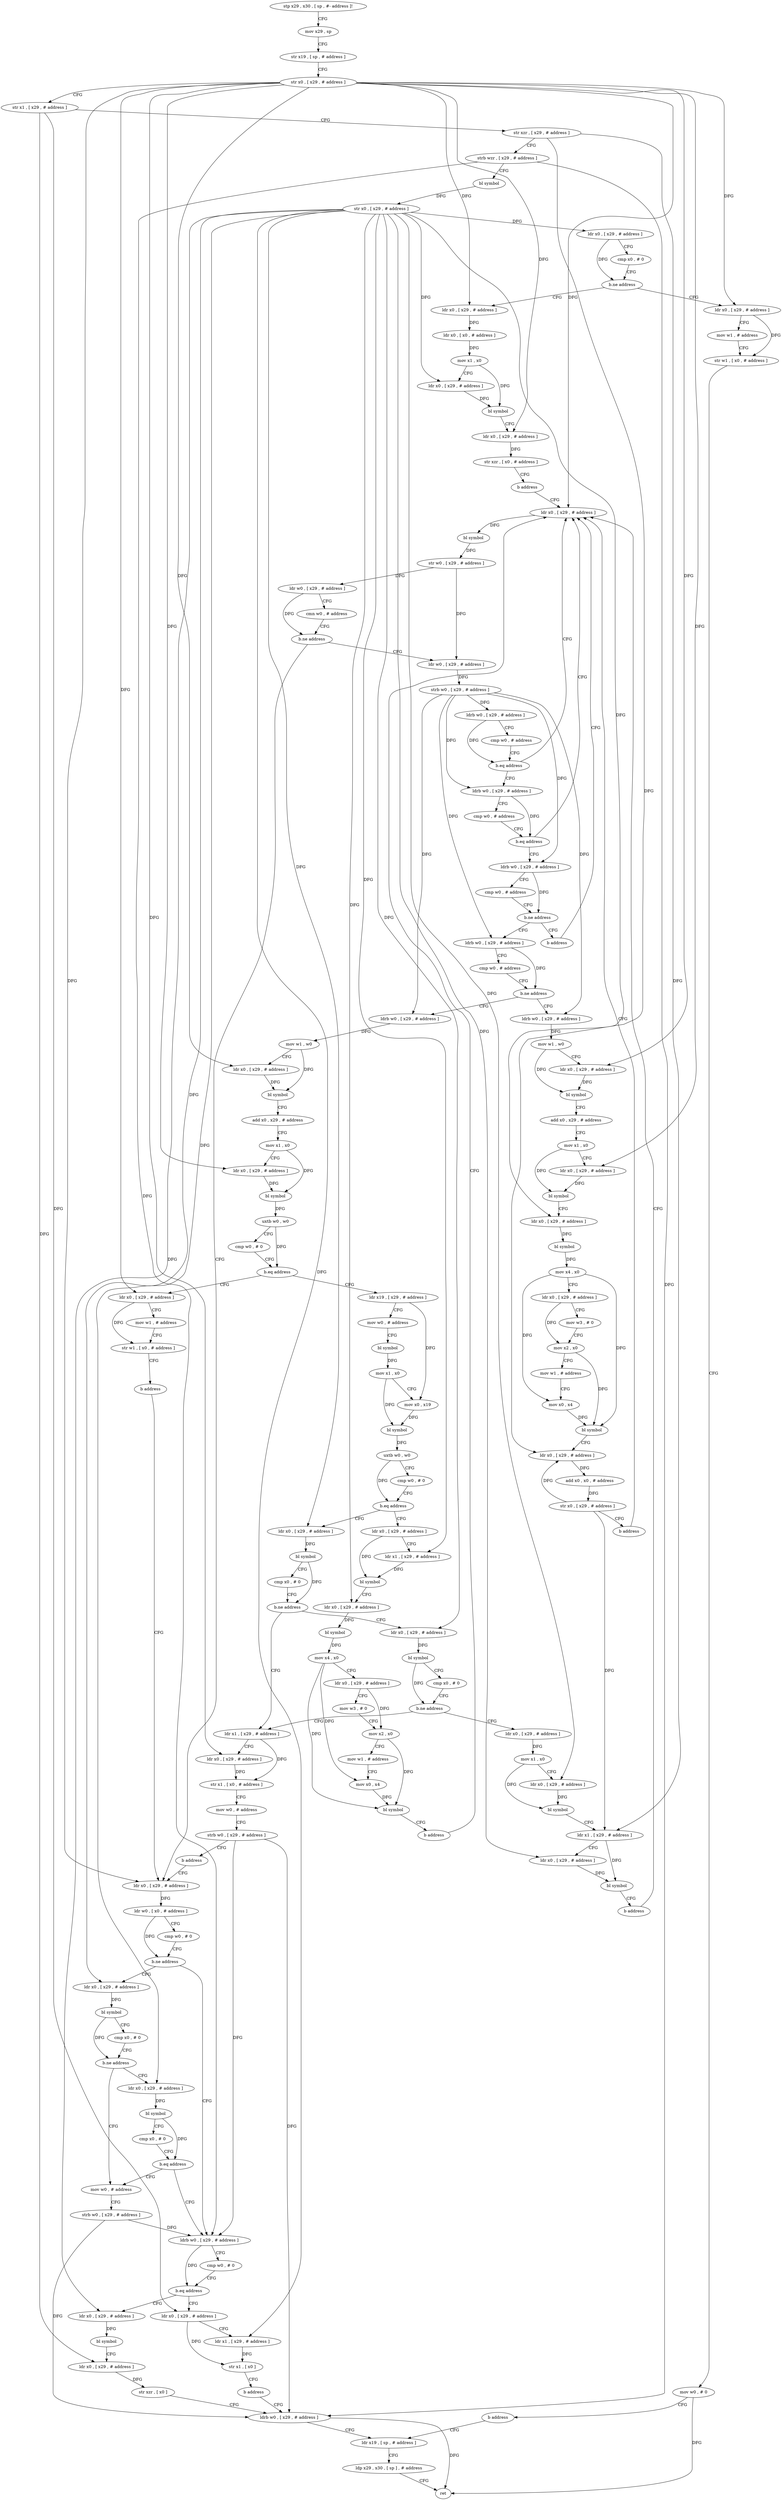 digraph "func" {
"118736" [label = "stp x29 , x30 , [ sp , #- address ]!" ]
"118740" [label = "mov x29 , sp" ]
"118744" [label = "str x19 , [ sp , # address ]" ]
"118748" [label = "str x0 , [ x29 , # address ]" ]
"118752" [label = "str x1 , [ x29 , # address ]" ]
"118756" [label = "str xzr , [ x29 , # address ]" ]
"118760" [label = "strb wzr , [ x29 , # address ]" ]
"118764" [label = "bl symbol" ]
"118768" [label = "str x0 , [ x29 , # address ]" ]
"118772" [label = "ldr x0 , [ x29 , # address ]" ]
"118776" [label = "cmp x0 , # 0" ]
"118780" [label = "b.ne address" ]
"118804" [label = "ldr x0 , [ x29 , # address ]" ]
"118784" [label = "ldr x0 , [ x29 , # address ]" ]
"118808" [label = "ldr x0 , [ x0 , # address ]" ]
"118812" [label = "mov x1 , x0" ]
"118816" [label = "ldr x0 , [ x29 , # address ]" ]
"118820" [label = "bl symbol" ]
"118824" [label = "ldr x0 , [ x29 , # address ]" ]
"118828" [label = "str xzr , [ x0 , # address ]" ]
"118832" [label = "b address" ]
"119216" [label = "ldr x0 , [ x29 , # address ]" ]
"118788" [label = "mov w1 , # address" ]
"118792" [label = "str w1 , [ x0 , # address ]" ]
"118796" [label = "mov w0 , # 0" ]
"118800" [label = "b address" ]
"119344" [label = "ldr x19 , [ sp , # address ]" ]
"119220" [label = "bl symbol" ]
"119224" [label = "str w0 , [ x29 , # address ]" ]
"119228" [label = "ldr w0 , [ x29 , # address ]" ]
"119232" [label = "cmn w0 , # address" ]
"119236" [label = "b.ne address" ]
"118836" [label = "ldr w0 , [ x29 , # address ]" ]
"119240" [label = "ldr x0 , [ x29 , # address ]" ]
"119348" [label = "ldp x29 , x30 , [ sp ] , # address" ]
"119352" [label = "ret" ]
"118840" [label = "strb w0 , [ x29 , # address ]" ]
"118844" [label = "ldrb w0 , [ x29 , # address ]" ]
"118848" [label = "cmp w0 , # address" ]
"118852" [label = "b.eq address" ]
"118856" [label = "ldrb w0 , [ x29 , # address ]" ]
"119244" [label = "ldr w0 , [ x0 , # address ]" ]
"119248" [label = "cmp w0 , # 0" ]
"119252" [label = "b.ne address" ]
"119296" [label = "ldrb w0 , [ x29 , # address ]" ]
"119256" [label = "ldr x0 , [ x29 , # address ]" ]
"118860" [label = "cmp w0 , # address" ]
"118864" [label = "b.eq address" ]
"118868" [label = "ldrb w0 , [ x29 , # address ]" ]
"119300" [label = "cmp w0 , # 0" ]
"119304" [label = "b.eq address" ]
"119324" [label = "ldr x0 , [ x29 , # address ]" ]
"119308" [label = "ldr x0 , [ x29 , # address ]" ]
"119260" [label = "bl symbol" ]
"119264" [label = "cmp x0 , # 0" ]
"119268" [label = "b.ne address" ]
"119288" [label = "mov w0 , # address" ]
"119272" [label = "ldr x0 , [ x29 , # address ]" ]
"118872" [label = "cmp w0 , # address" ]
"118876" [label = "b.ne address" ]
"118884" [label = "ldrb w0 , [ x29 , # address ]" ]
"118880" [label = "b address" ]
"119328" [label = "bl symbol" ]
"119332" [label = "ldr x0 , [ x29 , # address ]" ]
"119336" [label = "str xzr , [ x0 ]" ]
"119340" [label = "ldrb w0 , [ x29 , # address ]" ]
"119312" [label = "ldr x1 , [ x29 , # address ]" ]
"119316" [label = "str x1 , [ x0 ]" ]
"119320" [label = "b address" ]
"119292" [label = "strb w0 , [ x29 , # address ]" ]
"119276" [label = "bl symbol" ]
"119280" [label = "cmp x0 , # 0" ]
"119284" [label = "b.eq address" ]
"118888" [label = "cmp w0 , # address" ]
"118892" [label = "b.ne address" ]
"118980" [label = "ldrb w0 , [ x29 , # address ]" ]
"118896" [label = "ldrb w0 , [ x29 , # address ]" ]
"118984" [label = "mov w1 , w0" ]
"118988" [label = "ldr x0 , [ x29 , # address ]" ]
"118992" [label = "bl symbol" ]
"118996" [label = "add x0 , x29 , # address" ]
"119000" [label = "mov x1 , x0" ]
"119004" [label = "ldr x0 , [ x29 , # address ]" ]
"119008" [label = "bl symbol" ]
"119012" [label = "uxtb w0 , w0" ]
"119016" [label = "cmp w0 , # 0" ]
"119020" [label = "b.eq address" ]
"119200" [label = "ldr x0 , [ x29 , # address ]" ]
"119024" [label = "ldr x19 , [ x29 , # address ]" ]
"118900" [label = "mov w1 , w0" ]
"118904" [label = "ldr x0 , [ x29 , # address ]" ]
"118908" [label = "bl symbol" ]
"118912" [label = "add x0 , x29 , # address" ]
"118916" [label = "mov x1 , x0" ]
"118920" [label = "ldr x0 , [ x29 , # address ]" ]
"118924" [label = "bl symbol" ]
"118928" [label = "ldr x0 , [ x29 , # address ]" ]
"118932" [label = "bl symbol" ]
"118936" [label = "mov x4 , x0" ]
"118940" [label = "ldr x0 , [ x29 , # address ]" ]
"118944" [label = "mov w3 , # 0" ]
"118948" [label = "mov x2 , x0" ]
"118952" [label = "mov w1 , # address" ]
"118956" [label = "mov x0 , x4" ]
"118960" [label = "bl symbol" ]
"118964" [label = "ldr x0 , [ x29 , # address ]" ]
"118968" [label = "add x0 , x0 , # address" ]
"118972" [label = "str x0 , [ x29 , # address ]" ]
"118976" [label = "b address" ]
"119204" [label = "mov w1 , # address" ]
"119208" [label = "str w1 , [ x0 , # address ]" ]
"119212" [label = "b address" ]
"119028" [label = "mov w0 , # address" ]
"119032" [label = "bl symbol" ]
"119036" [label = "mov x1 , x0" ]
"119040" [label = "mov x0 , x19" ]
"119044" [label = "bl symbol" ]
"119048" [label = "uxtb w0 , w0" ]
"119052" [label = "cmp w0 , # 0" ]
"119056" [label = "b.eq address" ]
"119148" [label = "ldr x0 , [ x29 , # address ]" ]
"119060" [label = "ldr x0 , [ x29 , # address ]" ]
"119152" [label = "ldr x1 , [ x29 , # address ]" ]
"119156" [label = "bl symbol" ]
"119160" [label = "ldr x0 , [ x29 , # address ]" ]
"119164" [label = "bl symbol" ]
"119168" [label = "mov x4 , x0" ]
"119172" [label = "ldr x0 , [ x29 , # address ]" ]
"119176" [label = "mov w3 , # 0" ]
"119180" [label = "mov x2 , x0" ]
"119184" [label = "mov w1 , # address" ]
"119188" [label = "mov x0 , x4" ]
"119192" [label = "bl symbol" ]
"119196" [label = "b address" ]
"119064" [label = "bl symbol" ]
"119068" [label = "cmp x0 , # 0" ]
"119072" [label = "b.ne address" ]
"119124" [label = "ldr x1 , [ x29 , # address ]" ]
"119076" [label = "ldr x0 , [ x29 , # address ]" ]
"119128" [label = "ldr x0 , [ x29 , # address ]" ]
"119132" [label = "str x1 , [ x0 , # address ]" ]
"119136" [label = "mov w0 , # address" ]
"119140" [label = "strb w0 , [ x29 , # address ]" ]
"119144" [label = "b address" ]
"119080" [label = "bl symbol" ]
"119084" [label = "cmp x0 , # 0" ]
"119088" [label = "b.ne address" ]
"119092" [label = "ldr x0 , [ x29 , # address ]" ]
"119096" [label = "mov x1 , x0" ]
"119100" [label = "ldr x0 , [ x29 , # address ]" ]
"119104" [label = "bl symbol" ]
"119108" [label = "ldr x1 , [ x29 , # address ]" ]
"119112" [label = "ldr x0 , [ x29 , # address ]" ]
"119116" [label = "bl symbol" ]
"119120" [label = "b address" ]
"118736" -> "118740" [ label = "CFG" ]
"118740" -> "118744" [ label = "CFG" ]
"118744" -> "118748" [ label = "CFG" ]
"118748" -> "118752" [ label = "CFG" ]
"118748" -> "118804" [ label = "DFG" ]
"118748" -> "118824" [ label = "DFG" ]
"118748" -> "118784" [ label = "DFG" ]
"118748" -> "119216" [ label = "DFG" ]
"118748" -> "119240" [ label = "DFG" ]
"118748" -> "118988" [ label = "DFG" ]
"118748" -> "119004" [ label = "DFG" ]
"118748" -> "118904" [ label = "DFG" ]
"118748" -> "118920" [ label = "DFG" ]
"118748" -> "119200" [ label = "DFG" ]
"118748" -> "119128" [ label = "DFG" ]
"118752" -> "118756" [ label = "CFG" ]
"118752" -> "119332" [ label = "DFG" ]
"118752" -> "119308" [ label = "DFG" ]
"118756" -> "118760" [ label = "CFG" ]
"118756" -> "118964" [ label = "DFG" ]
"118756" -> "119108" [ label = "DFG" ]
"118760" -> "118764" [ label = "CFG" ]
"118760" -> "119296" [ label = "DFG" ]
"118760" -> "119340" [ label = "DFG" ]
"118764" -> "118768" [ label = "DFG" ]
"118768" -> "118772" [ label = "DFG" ]
"118768" -> "118816" [ label = "DFG" ]
"118768" -> "119256" [ label = "DFG" ]
"118768" -> "119324" [ label = "DFG" ]
"118768" -> "119312" [ label = "DFG" ]
"118768" -> "119272" [ label = "DFG" ]
"118768" -> "118928" [ label = "DFG" ]
"118768" -> "119152" [ label = "DFG" ]
"118768" -> "119160" [ label = "DFG" ]
"118768" -> "119060" [ label = "DFG" ]
"118768" -> "119076" [ label = "DFG" ]
"118768" -> "119100" [ label = "DFG" ]
"118768" -> "119112" [ label = "DFG" ]
"118772" -> "118776" [ label = "CFG" ]
"118772" -> "118780" [ label = "DFG" ]
"118776" -> "118780" [ label = "CFG" ]
"118780" -> "118804" [ label = "CFG" ]
"118780" -> "118784" [ label = "CFG" ]
"118804" -> "118808" [ label = "DFG" ]
"118784" -> "118788" [ label = "CFG" ]
"118784" -> "118792" [ label = "DFG" ]
"118808" -> "118812" [ label = "DFG" ]
"118812" -> "118816" [ label = "CFG" ]
"118812" -> "118820" [ label = "DFG" ]
"118816" -> "118820" [ label = "DFG" ]
"118820" -> "118824" [ label = "CFG" ]
"118824" -> "118828" [ label = "DFG" ]
"118828" -> "118832" [ label = "CFG" ]
"118832" -> "119216" [ label = "CFG" ]
"119216" -> "119220" [ label = "DFG" ]
"118788" -> "118792" [ label = "CFG" ]
"118792" -> "118796" [ label = "CFG" ]
"118796" -> "118800" [ label = "CFG" ]
"118796" -> "119352" [ label = "DFG" ]
"118800" -> "119344" [ label = "CFG" ]
"119344" -> "119348" [ label = "CFG" ]
"119220" -> "119224" [ label = "DFG" ]
"119224" -> "119228" [ label = "DFG" ]
"119224" -> "118836" [ label = "DFG" ]
"119228" -> "119232" [ label = "CFG" ]
"119228" -> "119236" [ label = "DFG" ]
"119232" -> "119236" [ label = "CFG" ]
"119236" -> "118836" [ label = "CFG" ]
"119236" -> "119240" [ label = "CFG" ]
"118836" -> "118840" [ label = "DFG" ]
"119240" -> "119244" [ label = "DFG" ]
"119348" -> "119352" [ label = "CFG" ]
"118840" -> "118844" [ label = "DFG" ]
"118840" -> "118856" [ label = "DFG" ]
"118840" -> "118868" [ label = "DFG" ]
"118840" -> "118884" [ label = "DFG" ]
"118840" -> "118980" [ label = "DFG" ]
"118840" -> "118896" [ label = "DFG" ]
"118844" -> "118848" [ label = "CFG" ]
"118844" -> "118852" [ label = "DFG" ]
"118848" -> "118852" [ label = "CFG" ]
"118852" -> "119216" [ label = "CFG" ]
"118852" -> "118856" [ label = "CFG" ]
"118856" -> "118860" [ label = "CFG" ]
"118856" -> "118864" [ label = "DFG" ]
"119244" -> "119248" [ label = "CFG" ]
"119244" -> "119252" [ label = "DFG" ]
"119248" -> "119252" [ label = "CFG" ]
"119252" -> "119296" [ label = "CFG" ]
"119252" -> "119256" [ label = "CFG" ]
"119296" -> "119300" [ label = "CFG" ]
"119296" -> "119304" [ label = "DFG" ]
"119256" -> "119260" [ label = "DFG" ]
"118860" -> "118864" [ label = "CFG" ]
"118864" -> "119216" [ label = "CFG" ]
"118864" -> "118868" [ label = "CFG" ]
"118868" -> "118872" [ label = "CFG" ]
"118868" -> "118876" [ label = "DFG" ]
"119300" -> "119304" [ label = "CFG" ]
"119304" -> "119324" [ label = "CFG" ]
"119304" -> "119308" [ label = "CFG" ]
"119324" -> "119328" [ label = "DFG" ]
"119308" -> "119312" [ label = "CFG" ]
"119308" -> "119316" [ label = "DFG" ]
"119260" -> "119264" [ label = "CFG" ]
"119260" -> "119268" [ label = "DFG" ]
"119264" -> "119268" [ label = "CFG" ]
"119268" -> "119288" [ label = "CFG" ]
"119268" -> "119272" [ label = "CFG" ]
"119288" -> "119292" [ label = "CFG" ]
"119272" -> "119276" [ label = "DFG" ]
"118872" -> "118876" [ label = "CFG" ]
"118876" -> "118884" [ label = "CFG" ]
"118876" -> "118880" [ label = "CFG" ]
"118884" -> "118888" [ label = "CFG" ]
"118884" -> "118892" [ label = "DFG" ]
"118880" -> "119216" [ label = "CFG" ]
"119328" -> "119332" [ label = "CFG" ]
"119332" -> "119336" [ label = "DFG" ]
"119336" -> "119340" [ label = "CFG" ]
"119340" -> "119344" [ label = "CFG" ]
"119340" -> "119352" [ label = "DFG" ]
"119312" -> "119316" [ label = "DFG" ]
"119316" -> "119320" [ label = "CFG" ]
"119320" -> "119340" [ label = "CFG" ]
"119292" -> "119296" [ label = "DFG" ]
"119292" -> "119340" [ label = "DFG" ]
"119276" -> "119280" [ label = "CFG" ]
"119276" -> "119284" [ label = "DFG" ]
"119280" -> "119284" [ label = "CFG" ]
"119284" -> "119296" [ label = "CFG" ]
"119284" -> "119288" [ label = "CFG" ]
"118888" -> "118892" [ label = "CFG" ]
"118892" -> "118980" [ label = "CFG" ]
"118892" -> "118896" [ label = "CFG" ]
"118980" -> "118984" [ label = "DFG" ]
"118896" -> "118900" [ label = "DFG" ]
"118984" -> "118988" [ label = "CFG" ]
"118984" -> "118992" [ label = "DFG" ]
"118988" -> "118992" [ label = "DFG" ]
"118992" -> "118996" [ label = "CFG" ]
"118996" -> "119000" [ label = "CFG" ]
"119000" -> "119004" [ label = "CFG" ]
"119000" -> "119008" [ label = "DFG" ]
"119004" -> "119008" [ label = "DFG" ]
"119008" -> "119012" [ label = "DFG" ]
"119012" -> "119016" [ label = "CFG" ]
"119012" -> "119020" [ label = "DFG" ]
"119016" -> "119020" [ label = "CFG" ]
"119020" -> "119200" [ label = "CFG" ]
"119020" -> "119024" [ label = "CFG" ]
"119200" -> "119204" [ label = "CFG" ]
"119200" -> "119208" [ label = "DFG" ]
"119024" -> "119028" [ label = "CFG" ]
"119024" -> "119040" [ label = "DFG" ]
"118900" -> "118904" [ label = "CFG" ]
"118900" -> "118908" [ label = "DFG" ]
"118904" -> "118908" [ label = "DFG" ]
"118908" -> "118912" [ label = "CFG" ]
"118912" -> "118916" [ label = "CFG" ]
"118916" -> "118920" [ label = "CFG" ]
"118916" -> "118924" [ label = "DFG" ]
"118920" -> "118924" [ label = "DFG" ]
"118924" -> "118928" [ label = "CFG" ]
"118928" -> "118932" [ label = "DFG" ]
"118932" -> "118936" [ label = "DFG" ]
"118936" -> "118940" [ label = "CFG" ]
"118936" -> "118956" [ label = "DFG" ]
"118936" -> "118960" [ label = "DFG" ]
"118940" -> "118944" [ label = "CFG" ]
"118940" -> "118948" [ label = "DFG" ]
"118944" -> "118948" [ label = "CFG" ]
"118948" -> "118952" [ label = "CFG" ]
"118948" -> "118960" [ label = "DFG" ]
"118952" -> "118956" [ label = "CFG" ]
"118956" -> "118960" [ label = "DFG" ]
"118960" -> "118964" [ label = "CFG" ]
"118964" -> "118968" [ label = "DFG" ]
"118968" -> "118972" [ label = "DFG" ]
"118972" -> "118976" [ label = "CFG" ]
"118972" -> "118964" [ label = "DFG" ]
"118972" -> "119108" [ label = "DFG" ]
"118976" -> "119216" [ label = "CFG" ]
"119204" -> "119208" [ label = "CFG" ]
"119208" -> "119212" [ label = "CFG" ]
"119212" -> "119240" [ label = "CFG" ]
"119028" -> "119032" [ label = "CFG" ]
"119032" -> "119036" [ label = "DFG" ]
"119036" -> "119040" [ label = "CFG" ]
"119036" -> "119044" [ label = "DFG" ]
"119040" -> "119044" [ label = "DFG" ]
"119044" -> "119048" [ label = "DFG" ]
"119048" -> "119052" [ label = "CFG" ]
"119048" -> "119056" [ label = "DFG" ]
"119052" -> "119056" [ label = "CFG" ]
"119056" -> "119148" [ label = "CFG" ]
"119056" -> "119060" [ label = "CFG" ]
"119148" -> "119152" [ label = "CFG" ]
"119148" -> "119156" [ label = "DFG" ]
"119060" -> "119064" [ label = "DFG" ]
"119152" -> "119156" [ label = "DFG" ]
"119156" -> "119160" [ label = "CFG" ]
"119160" -> "119164" [ label = "DFG" ]
"119164" -> "119168" [ label = "DFG" ]
"119168" -> "119172" [ label = "CFG" ]
"119168" -> "119188" [ label = "DFG" ]
"119168" -> "119192" [ label = "DFG" ]
"119172" -> "119176" [ label = "CFG" ]
"119172" -> "119180" [ label = "DFG" ]
"119176" -> "119180" [ label = "CFG" ]
"119180" -> "119184" [ label = "CFG" ]
"119180" -> "119192" [ label = "DFG" ]
"119184" -> "119188" [ label = "CFG" ]
"119188" -> "119192" [ label = "DFG" ]
"119192" -> "119196" [ label = "CFG" ]
"119196" -> "119216" [ label = "CFG" ]
"119064" -> "119068" [ label = "CFG" ]
"119064" -> "119072" [ label = "DFG" ]
"119068" -> "119072" [ label = "CFG" ]
"119072" -> "119124" [ label = "CFG" ]
"119072" -> "119076" [ label = "CFG" ]
"119124" -> "119128" [ label = "CFG" ]
"119124" -> "119132" [ label = "DFG" ]
"119076" -> "119080" [ label = "DFG" ]
"119128" -> "119132" [ label = "DFG" ]
"119132" -> "119136" [ label = "CFG" ]
"119136" -> "119140" [ label = "CFG" ]
"119140" -> "119144" [ label = "CFG" ]
"119140" -> "119296" [ label = "DFG" ]
"119140" -> "119340" [ label = "DFG" ]
"119144" -> "119240" [ label = "CFG" ]
"119080" -> "119084" [ label = "CFG" ]
"119080" -> "119088" [ label = "DFG" ]
"119084" -> "119088" [ label = "CFG" ]
"119088" -> "119124" [ label = "CFG" ]
"119088" -> "119092" [ label = "CFG" ]
"119092" -> "119096" [ label = "DFG" ]
"119096" -> "119100" [ label = "CFG" ]
"119096" -> "119104" [ label = "DFG" ]
"119100" -> "119104" [ label = "DFG" ]
"119104" -> "119108" [ label = "CFG" ]
"119108" -> "119112" [ label = "CFG" ]
"119108" -> "119116" [ label = "DFG" ]
"119112" -> "119116" [ label = "DFG" ]
"119116" -> "119120" [ label = "CFG" ]
"119120" -> "119216" [ label = "CFG" ]
}
